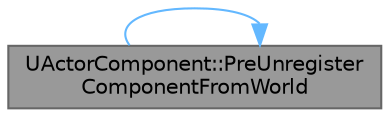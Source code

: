 digraph "UActorComponent::PreUnregisterComponentFromWorld"
{
 // INTERACTIVE_SVG=YES
 // LATEX_PDF_SIZE
  bgcolor="transparent";
  edge [fontname=Helvetica,fontsize=10,labelfontname=Helvetica,labelfontsize=10];
  node [fontname=Helvetica,fontsize=10,shape=box,height=0.2,width=0.4];
  rankdir="LR";
  Node1 [id="Node000001",label="UActorComponent::PreUnregister\lComponentFromWorld",height=0.2,width=0.4,color="gray40", fillcolor="grey60", style="filled", fontcolor="black",tooltip="Pre-unregisters a component from a specific world."];
  Node1 -> Node1 [id="edge1_Node000001_Node000001",color="steelblue1",style="solid",tooltip=" "];
}
